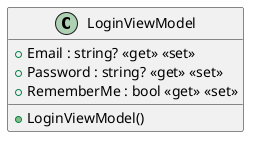 @startuml LoginViewModel
class LoginViewModel  {
    + Email : string? <<get>> <<set>>
    + Password : string? <<get>> <<set>>
    + RememberMe : bool <<get>> <<set>>
    + LoginViewModel()
}
@enduml